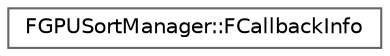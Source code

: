 digraph "Graphical Class Hierarchy"
{
 // INTERACTIVE_SVG=YES
 // LATEX_PDF_SIZE
  bgcolor="transparent";
  edge [fontname=Helvetica,fontsize=10,labelfontname=Helvetica,labelfontsize=10];
  node [fontname=Helvetica,fontsize=10,shape=box,height=0.2,width=0.4];
  rankdir="LR";
  Node0 [id="Node000000",label="FGPUSortManager::FCallbackInfo",height=0.2,width=0.4,color="grey40", fillcolor="white", style="filled",URL="$d0/d8d/structFGPUSortManager_1_1FCallbackInfo.html",tooltip="Holds data relative to client systems of the GPU sort manager."];
}
